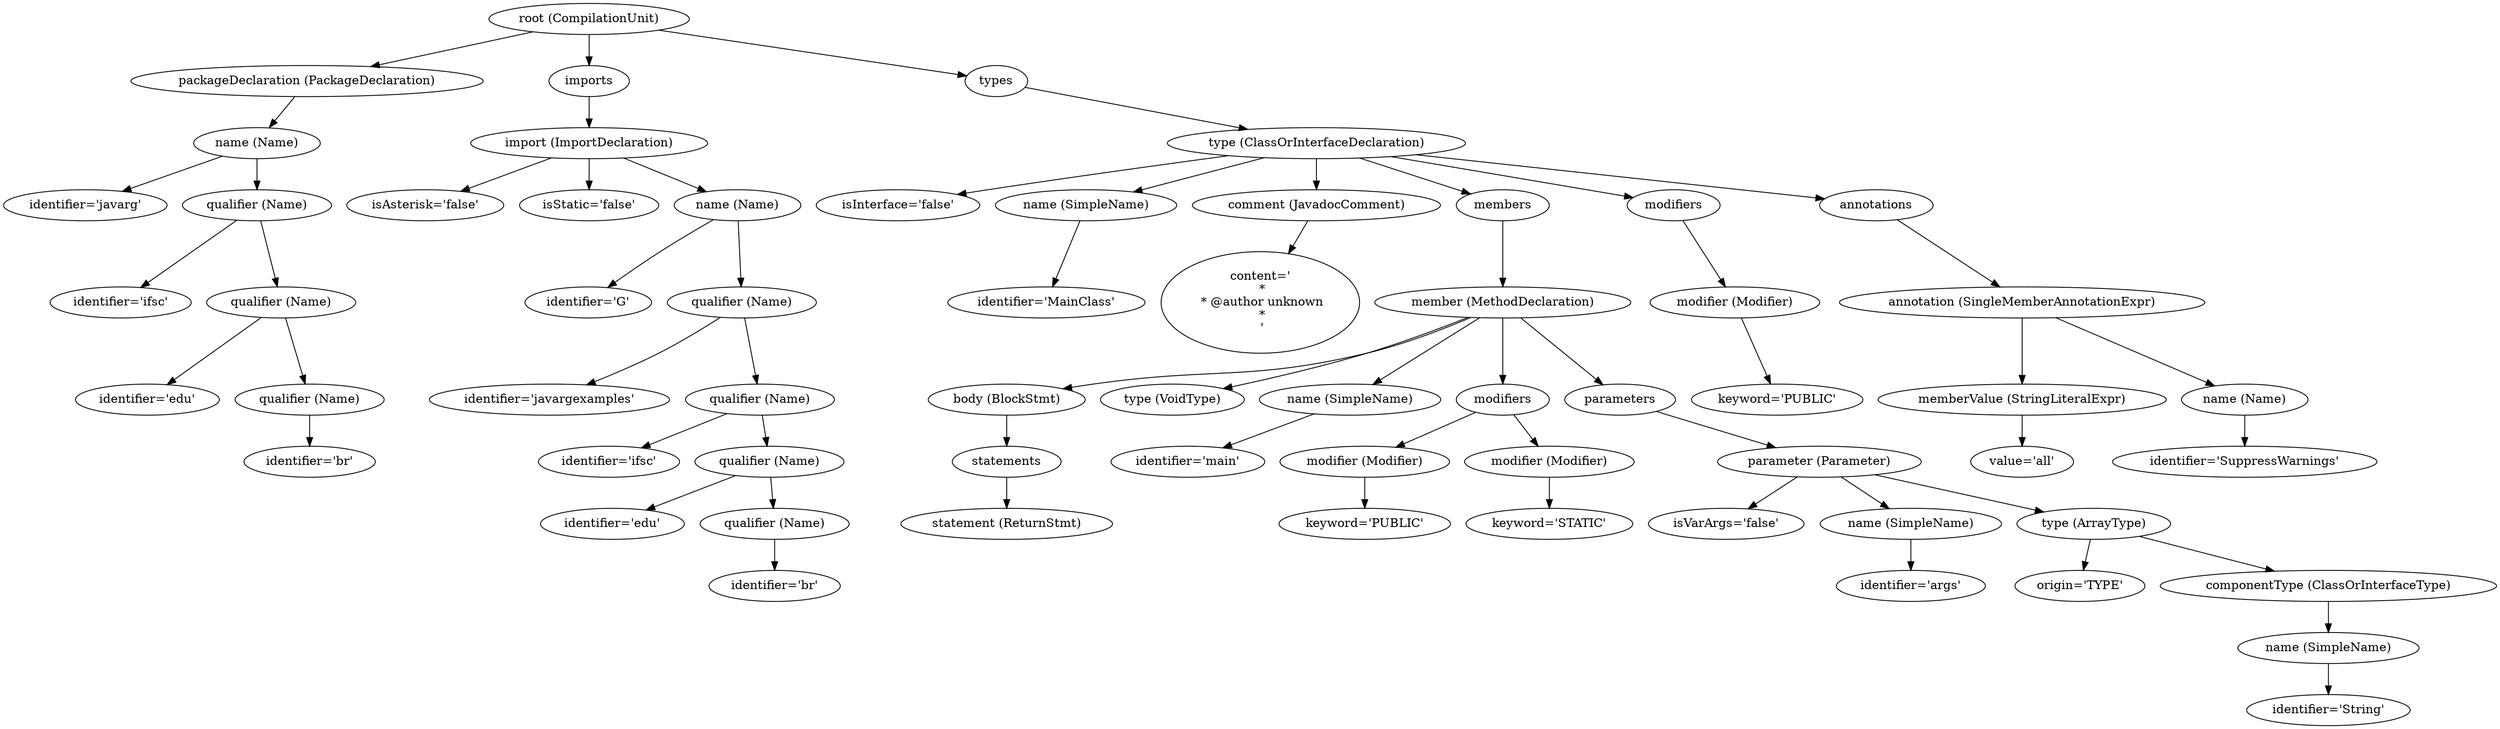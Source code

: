 digraph {
n0 [label="root (CompilationUnit)"];
n1 [label="packageDeclaration (PackageDeclaration)"];
n0 -> n1;
n2 [label="name (Name)"];
n1 -> n2;
n3 [label="identifier='javarg'"];
n2 -> n3;
n4 [label="qualifier (Name)"];
n2 -> n4;
n5 [label="identifier='ifsc'"];
n4 -> n5;
n6 [label="qualifier (Name)"];
n4 -> n6;
n7 [label="identifier='edu'"];
n6 -> n7;
n8 [label="qualifier (Name)"];
n6 -> n8;
n9 [label="identifier='br'"];
n8 -> n9;
n10 [label="imports"];
n0 -> n10;
n11 [label="import (ImportDeclaration)"];
n10 -> n11;
n12 [label="isAsterisk='false'"];
n11 -> n12;
n13 [label="isStatic='false'"];
n11 -> n13;
n14 [label="name (Name)"];
n11 -> n14;
n15 [label="identifier='G'"];
n14 -> n15;
n16 [label="qualifier (Name)"];
n14 -> n16;
n17 [label="identifier='javargexamples'"];
n16 -> n17;
n18 [label="qualifier (Name)"];
n16 -> n18;
n19 [label="identifier='ifsc'"];
n18 -> n19;
n20 [label="qualifier (Name)"];
n18 -> n20;
n21 [label="identifier='edu'"];
n20 -> n21;
n22 [label="qualifier (Name)"];
n20 -> n22;
n23 [label="identifier='br'"];
n22 -> n23;
n24 [label="types"];
n0 -> n24;
n25 [label="type (ClassOrInterfaceDeclaration)"];
n24 -> n25;
n26 [label="isInterface='false'"];
n25 -> n26;
n27 [label="name (SimpleName)"];
n25 -> n27;
n28 [label="identifier='MainClass'"];
n27 -> n28;
n29 [label="comment (JavadocComment)"];
n25 -> n29;
n30 [label="content='
 *
 * @author unknown
 *
 '"];
n29 -> n30;
n31 [label="members"];
n25 -> n31;
n32 [label="member (MethodDeclaration)"];
n31 -> n32;
n33 [label="body (BlockStmt)"];
n32 -> n33;
n34 [label="statements"];
n33 -> n34;
n35 [label="statement (ReturnStmt)"];
n34 -> n35;
n36 [label="type (VoidType)"];
n32 -> n36;
n37 [label="name (SimpleName)"];
n32 -> n37;
n38 [label="identifier='main'"];
n37 -> n38;
n39 [label="modifiers"];
n32 -> n39;
n40 [label="modifier (Modifier)"];
n39 -> n40;
n41 [label="keyword='PUBLIC'"];
n40 -> n41;
n42 [label="modifier (Modifier)"];
n39 -> n42;
n43 [label="keyword='STATIC'"];
n42 -> n43;
n44 [label="parameters"];
n32 -> n44;
n45 [label="parameter (Parameter)"];
n44 -> n45;
n46 [label="isVarArgs='false'"];
n45 -> n46;
n47 [label="name (SimpleName)"];
n45 -> n47;
n48 [label="identifier='args'"];
n47 -> n48;
n49 [label="type (ArrayType)"];
n45 -> n49;
n50 [label="origin='TYPE'"];
n49 -> n50;
n51 [label="componentType (ClassOrInterfaceType)"];
n49 -> n51;
n52 [label="name (SimpleName)"];
n51 -> n52;
n53 [label="identifier='String'"];
n52 -> n53;
n54 [label="modifiers"];
n25 -> n54;
n55 [label="modifier (Modifier)"];
n54 -> n55;
n56 [label="keyword='PUBLIC'"];
n55 -> n56;
n57 [label="annotations"];
n25 -> n57;
n58 [label="annotation (SingleMemberAnnotationExpr)"];
n57 -> n58;
n59 [label="memberValue (StringLiteralExpr)"];
n58 -> n59;
n60 [label="value='all'"];
n59 -> n60;
n61 [label="name (Name)"];
n58 -> n61;
n62 [label="identifier='SuppressWarnings'"];
n61 -> n62;
}
